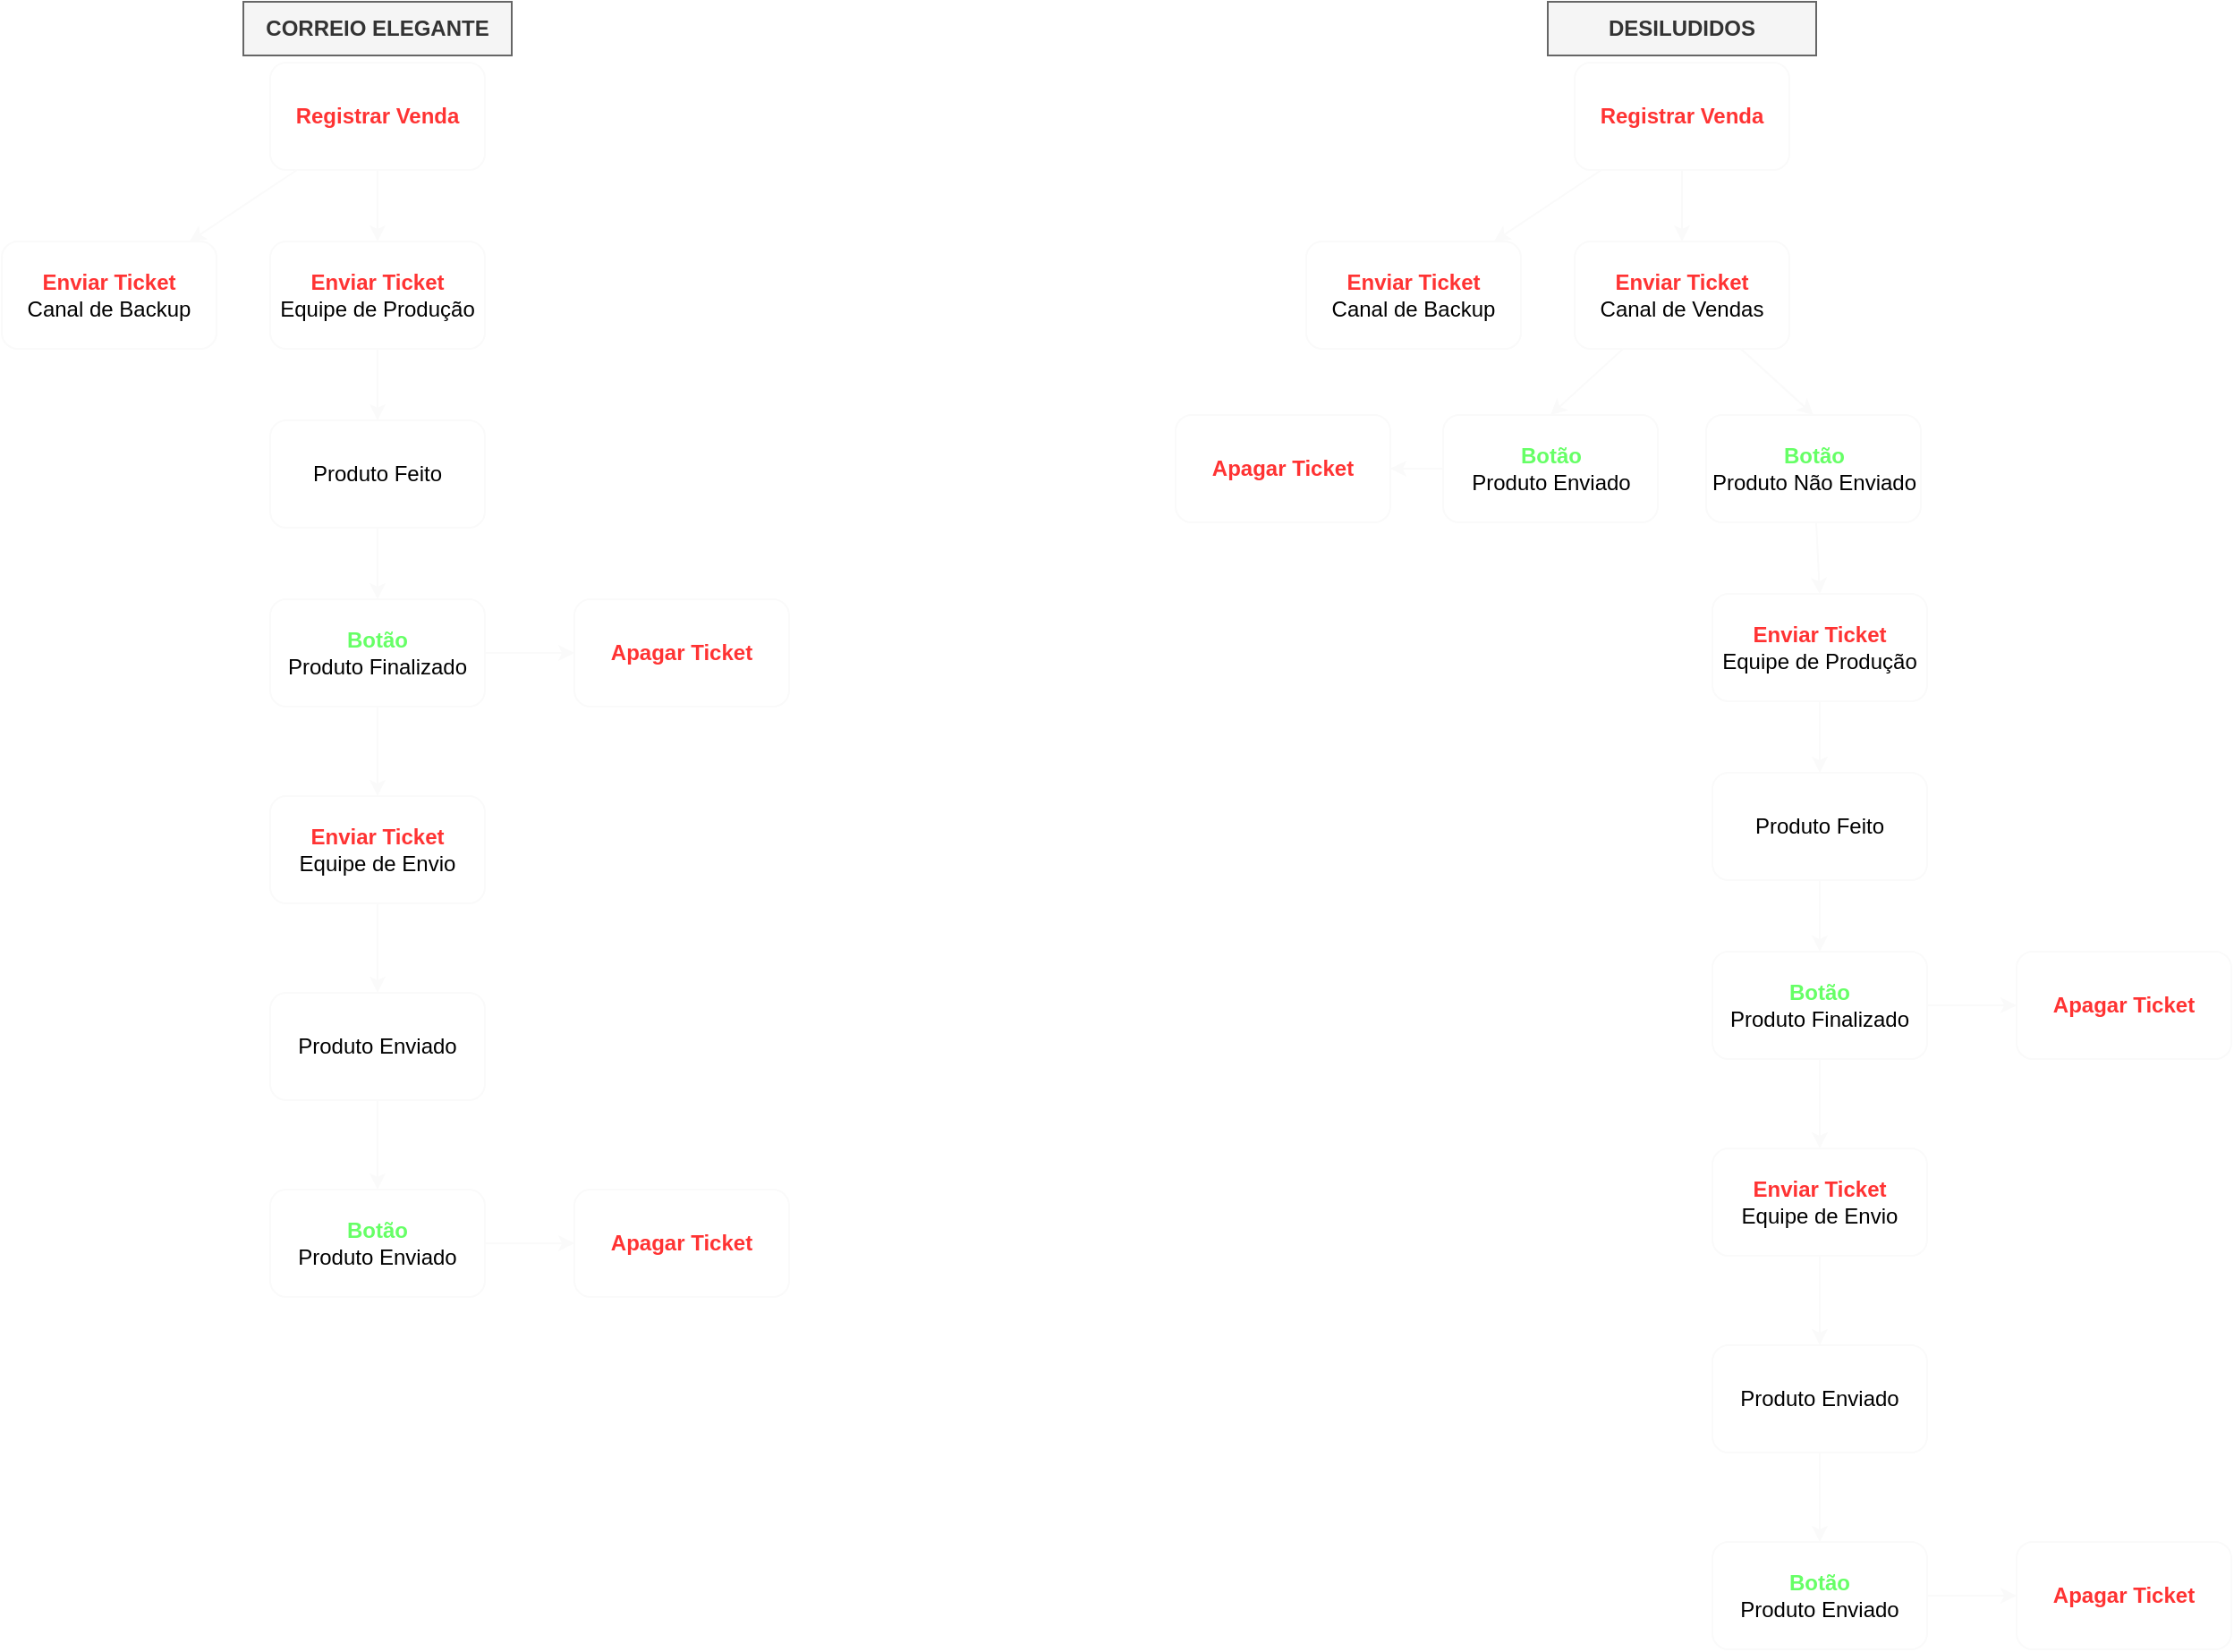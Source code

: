 <mxfile>
    <diagram id="8mQ9W1NJraT2GF8KGVuk" name="Página-1">
        <mxGraphModel dx="896" dy="604" grid="0" gridSize="10" guides="1" tooltips="1" connect="1" arrows="1" fold="1" page="1" pageScale="1" pageWidth="827" pageHeight="1169" math="0" shadow="0">
            <root>
                <mxCell id="0"/>
                <mxCell id="1" parent="0"/>
                <mxCell id="77" value="" style="group" vertex="1" connectable="0" parent="1">
                    <mxGeometry x="8" y="53" width="440" height="690" as="geometry"/>
                </mxCell>
                <mxCell id="2" value="&lt;b&gt;&lt;font color=&quot;#ff3333&quot;&gt;Registrar Venda&lt;/font&gt;&lt;/b&gt;" style="whiteSpace=wrap;html=1;rounded=1;strokeColor=#FAFAFA;" vertex="1" parent="77">
                    <mxGeometry x="150" width="120" height="60" as="geometry"/>
                </mxCell>
                <mxCell id="3" value="&lt;b&gt;&lt;font color=&quot;#ff3333&quot;&gt;Enviar Ticket&lt;br&gt;&lt;/font&gt;&lt;/b&gt;Canal de Backup" style="whiteSpace=wrap;html=1;rounded=1;strokeColor=#FAFAFA;" vertex="1" parent="77">
                    <mxGeometry y="100" width="120" height="60" as="geometry"/>
                </mxCell>
                <mxCell id="4" value="" style="edgeStyle=none;html=1;strokeColor=#FAFAFA;" edge="1" parent="77" source="2" target="3">
                    <mxGeometry relative="1" as="geometry"/>
                </mxCell>
                <mxCell id="6" value="&lt;b&gt;&lt;font color=&quot;#ff3333&quot;&gt;Enviar Ticket&lt;br&gt;&lt;/font&gt;&lt;/b&gt;Equipe de Produção" style="whiteSpace=wrap;html=1;rounded=1;strokeColor=#FAFAFA;" vertex="1" parent="77">
                    <mxGeometry x="150" y="100" width="120" height="60" as="geometry"/>
                </mxCell>
                <mxCell id="7" value="" style="edgeStyle=none;html=1;fontColor=#FF3333;strokeColor=#FAFAFA;" edge="1" parent="77" source="2" target="6">
                    <mxGeometry relative="1" as="geometry"/>
                </mxCell>
                <mxCell id="8" value="Produto Feito" style="rounded=1;whiteSpace=wrap;html=1;strokeColor=#FAFAFA;" vertex="1" parent="77">
                    <mxGeometry x="150" y="200" width="120" height="60" as="geometry"/>
                </mxCell>
                <mxCell id="9" value="" style="edgeStyle=none;html=1;fontColor=#FF3333;strokeColor=#FAFAFA;" edge="1" parent="77" source="6" target="8">
                    <mxGeometry relative="1" as="geometry"/>
                </mxCell>
                <mxCell id="10" value="&lt;b&gt;&lt;font color=&quot;#66ff66&quot;&gt;Botão&lt;br&gt;&lt;/font&gt;&lt;/b&gt;Produto Finalizado" style="rounded=1;whiteSpace=wrap;html=1;strokeColor=#FAFAFA;" vertex="1" parent="77">
                    <mxGeometry x="150" y="300" width="120" height="60" as="geometry"/>
                </mxCell>
                <mxCell id="11" value="" style="edgeStyle=none;html=1;fontColor=#FF3333;strokeColor=#FAFAFA;" edge="1" parent="77" source="8" target="10">
                    <mxGeometry relative="1" as="geometry"/>
                </mxCell>
                <mxCell id="14" value="&lt;b&gt;&lt;font color=&quot;#ff3333&quot;&gt;Enviar Ticket&lt;br&gt;&lt;/font&gt;&lt;/b&gt;Equipe de Envio" style="whiteSpace=wrap;html=1;glass=0;rounded=1;strokeColor=#FAFAFA;" vertex="1" parent="77">
                    <mxGeometry x="150" y="410" width="120" height="60" as="geometry"/>
                </mxCell>
                <mxCell id="16" value="" style="edgeStyle=none;html=1;fontColor=#66FF66;strokeColor=#FAFAFA;" edge="1" parent="77" source="10" target="14">
                    <mxGeometry relative="1" as="geometry"/>
                </mxCell>
                <mxCell id="18" value="Produto Enviado" style="rounded=1;whiteSpace=wrap;html=1;strokeColor=#FAFAFA;" vertex="1" parent="77">
                    <mxGeometry x="150" y="520" width="120" height="60" as="geometry"/>
                </mxCell>
                <mxCell id="20" value="" style="edgeStyle=none;html=1;fontColor=#66FF66;strokeColor=#FAFAFA;" edge="1" parent="77" source="14" target="18">
                    <mxGeometry relative="1" as="geometry"/>
                </mxCell>
                <mxCell id="19" value="&lt;b&gt;&lt;font color=&quot;#66ff66&quot;&gt;Botão&lt;br&gt;&lt;/font&gt;&lt;/b&gt;Produto Enviado" style="rounded=1;whiteSpace=wrap;html=1;strokeColor=#FAFAFA;" vertex="1" parent="77">
                    <mxGeometry x="150" y="630" width="120" height="60" as="geometry"/>
                </mxCell>
                <mxCell id="21" value="" style="edgeStyle=none;html=1;fontColor=#66FF66;strokeColor=#FAFAFA;" edge="1" parent="77" source="18" target="19">
                    <mxGeometry relative="1" as="geometry"/>
                </mxCell>
                <mxCell id="22" value="&lt;b&gt;&lt;font color=&quot;#ff3333&quot;&gt;Apagar Ticket&lt;/font&gt;&lt;/b&gt;" style="rounded=1;whiteSpace=wrap;html=1;strokeColor=#FAFAFA;" vertex="1" parent="77">
                    <mxGeometry x="320" y="300" width="120" height="60" as="geometry"/>
                </mxCell>
                <mxCell id="23" value="" style="edgeStyle=none;html=1;fontColor=#66FF66;strokeColor=#FAFAFA;" edge="1" parent="77" source="10" target="22">
                    <mxGeometry relative="1" as="geometry"/>
                </mxCell>
                <mxCell id="24" value="&lt;b&gt;&lt;font color=&quot;#ff3333&quot;&gt;Apagar Ticket&lt;/font&gt;&lt;/b&gt;" style="rounded=1;whiteSpace=wrap;html=1;strokeColor=#FAFAFA;" vertex="1" parent="77">
                    <mxGeometry x="320" y="630" width="120" height="60" as="geometry"/>
                </mxCell>
                <mxCell id="25" value="" style="edgeStyle=none;html=1;fontColor=#FF3333;strokeColor=#FAFAFA;" edge="1" parent="77" source="19" target="24">
                    <mxGeometry relative="1" as="geometry"/>
                </mxCell>
                <mxCell id="79" value="CORREIO ELEGANTE" style="text;align=center;html=1;verticalAlign=middle;whiteSpace=wrap;rounded=0;glass=0;fillColor=#f5f5f5;fontColor=#333333;strokeColor=#666666;fontStyle=1" vertex="1" parent="1">
                    <mxGeometry x="143" y="19" width="150" height="30" as="geometry"/>
                </mxCell>
                <mxCell id="149" value="" style="group" vertex="1" connectable="0" parent="1">
                    <mxGeometry x="664" y="53" width="590" height="887" as="geometry"/>
                </mxCell>
                <mxCell id="81" value="&lt;b&gt;&lt;font color=&quot;#ff3333&quot;&gt;Registrar Venda&lt;/font&gt;&lt;/b&gt;" style="whiteSpace=wrap;html=1;rounded=1;strokeColor=#FAFAFA;" vertex="1" parent="149">
                    <mxGeometry x="223" width="120" height="60" as="geometry"/>
                </mxCell>
                <mxCell id="82" value="&lt;b&gt;&lt;font color=&quot;#ff3333&quot;&gt;Enviar Ticket&lt;br&gt;&lt;/font&gt;&lt;/b&gt;Canal de Backup" style="whiteSpace=wrap;html=1;rounded=1;strokeColor=#FAFAFA;" vertex="1" parent="149">
                    <mxGeometry x="73" y="100" width="120" height="60" as="geometry"/>
                </mxCell>
                <mxCell id="118" value="&lt;b&gt;&lt;font color=&quot;#ff3333&quot;&gt;Enviar Ticket&lt;br&gt;&lt;/font&gt;&lt;/b&gt;Canal de Vendas" style="whiteSpace=wrap;html=1;rounded=1;strokeColor=#FAFAFA;" vertex="1" parent="149">
                    <mxGeometry x="223" y="100" width="120" height="60" as="geometry"/>
                </mxCell>
                <mxCell id="119" value="&lt;b&gt;&lt;font color=&quot;#66ff66&quot;&gt;Botão&lt;br&gt;&lt;/font&gt;&lt;/b&gt;Produto Enviado" style="rounded=1;whiteSpace=wrap;html=1;strokeColor=#FAFAFA;" vertex="1" parent="149">
                    <mxGeometry x="149.5" y="197" width="120" height="60" as="geometry"/>
                </mxCell>
                <mxCell id="120" value="&lt;b&gt;&lt;font color=&quot;#66ff66&quot;&gt;Botão&lt;br&gt;&lt;/font&gt;&lt;/b&gt;Produto Não Enviado" style="rounded=1;whiteSpace=wrap;html=1;strokeColor=#FAFAFA;" vertex="1" parent="149">
                    <mxGeometry x="296.5" y="197" width="120" height="60" as="geometry"/>
                </mxCell>
                <mxCell id="144" value="&lt;b&gt;&lt;font color=&quot;#ff3333&quot;&gt;Apagar Ticket&lt;/font&gt;&lt;/b&gt;" style="rounded=1;whiteSpace=wrap;html=1;strokeColor=#FAFAFA;" vertex="1" parent="149">
                    <mxGeometry y="197" width="120" height="60" as="geometry"/>
                </mxCell>
                <mxCell id="146" value="" style="group" vertex="1" connectable="0" parent="149">
                    <mxGeometry x="300" y="297" width="290" height="590" as="geometry"/>
                </mxCell>
                <mxCell id="84" value="&lt;b&gt;&lt;font color=&quot;#ff3333&quot;&gt;Enviar Ticket&lt;br&gt;&lt;/font&gt;&lt;/b&gt;Equipe de Produção" style="whiteSpace=wrap;html=1;rounded=1;strokeColor=#FAFAFA;movable=1;resizable=1;rotatable=1;deletable=1;editable=1;connectable=1;" vertex="1" parent="146">
                    <mxGeometry width="120" height="60" as="geometry"/>
                </mxCell>
                <mxCell id="86" value="Produto Feito" style="rounded=1;whiteSpace=wrap;html=1;strokeColor=#FAFAFA;" vertex="1" parent="146">
                    <mxGeometry y="100" width="120" height="60" as="geometry"/>
                </mxCell>
                <mxCell id="88" value="&lt;b&gt;&lt;font color=&quot;#66ff66&quot;&gt;Botão&lt;br&gt;&lt;/font&gt;&lt;/b&gt;Produto Finalizado" style="rounded=1;whiteSpace=wrap;html=1;strokeColor=#FAFAFA;" vertex="1" parent="146">
                    <mxGeometry y="200" width="120" height="60" as="geometry"/>
                </mxCell>
                <mxCell id="90" value="&lt;b&gt;&lt;font color=&quot;#ff3333&quot;&gt;Enviar Ticket&lt;br&gt;&lt;/font&gt;&lt;/b&gt;Equipe de Envio" style="whiteSpace=wrap;html=1;glass=0;rounded=1;strokeColor=#FAFAFA;" vertex="1" parent="146">
                    <mxGeometry y="310" width="120" height="60" as="geometry"/>
                </mxCell>
                <mxCell id="92" value="Produto Enviado" style="rounded=1;whiteSpace=wrap;html=1;strokeColor=#FAFAFA;" vertex="1" parent="146">
                    <mxGeometry y="420" width="120" height="60" as="geometry"/>
                </mxCell>
                <mxCell id="94" value="&lt;b&gt;&lt;font color=&quot;#66ff66&quot;&gt;Botão&lt;br&gt;&lt;/font&gt;&lt;/b&gt;Produto Enviado" style="rounded=1;whiteSpace=wrap;html=1;strokeColor=#FAFAFA;" vertex="1" parent="146">
                    <mxGeometry y="530" width="120" height="60" as="geometry"/>
                </mxCell>
                <mxCell id="96" value="&lt;b&gt;&lt;font color=&quot;#ff3333&quot;&gt;Apagar Ticket&lt;/font&gt;&lt;/b&gt;" style="rounded=1;whiteSpace=wrap;html=1;strokeColor=#FAFAFA;" vertex="1" parent="146">
                    <mxGeometry x="170" y="200" width="120" height="60" as="geometry"/>
                </mxCell>
                <mxCell id="98" value="&lt;b&gt;&lt;font color=&quot;#ff3333&quot;&gt;Apagar Ticket&lt;/font&gt;&lt;/b&gt;" style="rounded=1;whiteSpace=wrap;html=1;strokeColor=#FAFAFA;" vertex="1" parent="146">
                    <mxGeometry x="170" y="530" width="120" height="60" as="geometry"/>
                </mxCell>
                <mxCell id="87" value="" style="edgeStyle=none;html=1;fontColor=#FF3333;strokeColor=#FAFAFA;" edge="1" parent="146" source="84" target="86">
                    <mxGeometry relative="1" as="geometry"/>
                </mxCell>
                <mxCell id="89" value="" style="edgeStyle=none;html=1;fontColor=#FF3333;strokeColor=#FAFAFA;" edge="1" parent="146" source="86" target="88">
                    <mxGeometry relative="1" as="geometry"/>
                </mxCell>
                <mxCell id="91" value="" style="edgeStyle=none;html=1;fontColor=#66FF66;strokeColor=#FAFAFA;" edge="1" parent="146" source="88" target="90">
                    <mxGeometry relative="1" as="geometry"/>
                </mxCell>
                <mxCell id="93" value="" style="edgeStyle=none;html=1;fontColor=#66FF66;strokeColor=#FAFAFA;" edge="1" parent="146" source="90" target="92">
                    <mxGeometry relative="1" as="geometry"/>
                </mxCell>
                <mxCell id="95" value="" style="edgeStyle=none;html=1;fontColor=#66FF66;strokeColor=#FAFAFA;" edge="1" parent="146" source="92" target="94">
                    <mxGeometry relative="1" as="geometry"/>
                </mxCell>
                <mxCell id="97" value="" style="edgeStyle=none;html=1;fontColor=#66FF66;strokeColor=#FAFAFA;" edge="1" parent="146" source="88" target="96">
                    <mxGeometry relative="1" as="geometry"/>
                </mxCell>
                <mxCell id="99" value="" style="edgeStyle=none;html=1;fontColor=#FF3333;strokeColor=#FAFAFA;" edge="1" parent="146" source="94" target="98">
                    <mxGeometry relative="1" as="geometry"/>
                </mxCell>
                <mxCell id="83" value="" style="edgeStyle=none;html=1;strokeColor=#FAFAFA;" edge="1" parent="149" source="81" target="82">
                    <mxGeometry relative="1" as="geometry"/>
                </mxCell>
                <mxCell id="148" value="" style="edgeStyle=none;html=1;strokeColor=#FAFAFA;fontColor=#33FF33;" edge="1" parent="149" source="81" target="118">
                    <mxGeometry relative="1" as="geometry"/>
                </mxCell>
                <mxCell id="123" style="edgeStyle=none;html=1;entryX=0.5;entryY=0;entryDx=0;entryDy=0;strokeColor=#FAFAFA;fontColor=#33FF33;" edge="1" parent="149" source="118" target="119">
                    <mxGeometry relative="1" as="geometry"/>
                </mxCell>
                <mxCell id="121" value="" style="edgeStyle=none;html=1;strokeColor=#FAFAFA;fontColor=#33FF33;entryX=0.5;entryY=0;entryDx=0;entryDy=0;" edge="1" parent="149" source="118" target="120">
                    <mxGeometry relative="1" as="geometry"/>
                </mxCell>
                <mxCell id="145" value="" style="edgeStyle=none;html=1;strokeColor=#FAFAFA;fontColor=#33FF33;" edge="1" parent="149" source="119" target="144">
                    <mxGeometry relative="1" as="geometry"/>
                </mxCell>
                <mxCell id="147" value="" style="edgeStyle=none;html=1;strokeColor=#FAFAFA;fontColor=#33FF33;entryX=0.5;entryY=0;entryDx=0;entryDy=0;" edge="1" parent="149" source="120" target="84">
                    <mxGeometry relative="1" as="geometry"/>
                </mxCell>
                <mxCell id="150" value="DESILUDIDOS" style="text;align=center;html=1;verticalAlign=middle;whiteSpace=wrap;rounded=0;glass=0;fillColor=#f5f5f5;fontColor=#333333;strokeColor=#666666;fontStyle=1" vertex="1" parent="1">
                    <mxGeometry x="872" y="19" width="150" height="30" as="geometry"/>
                </mxCell>
            </root>
        </mxGraphModel>
    </diagram>
</mxfile>